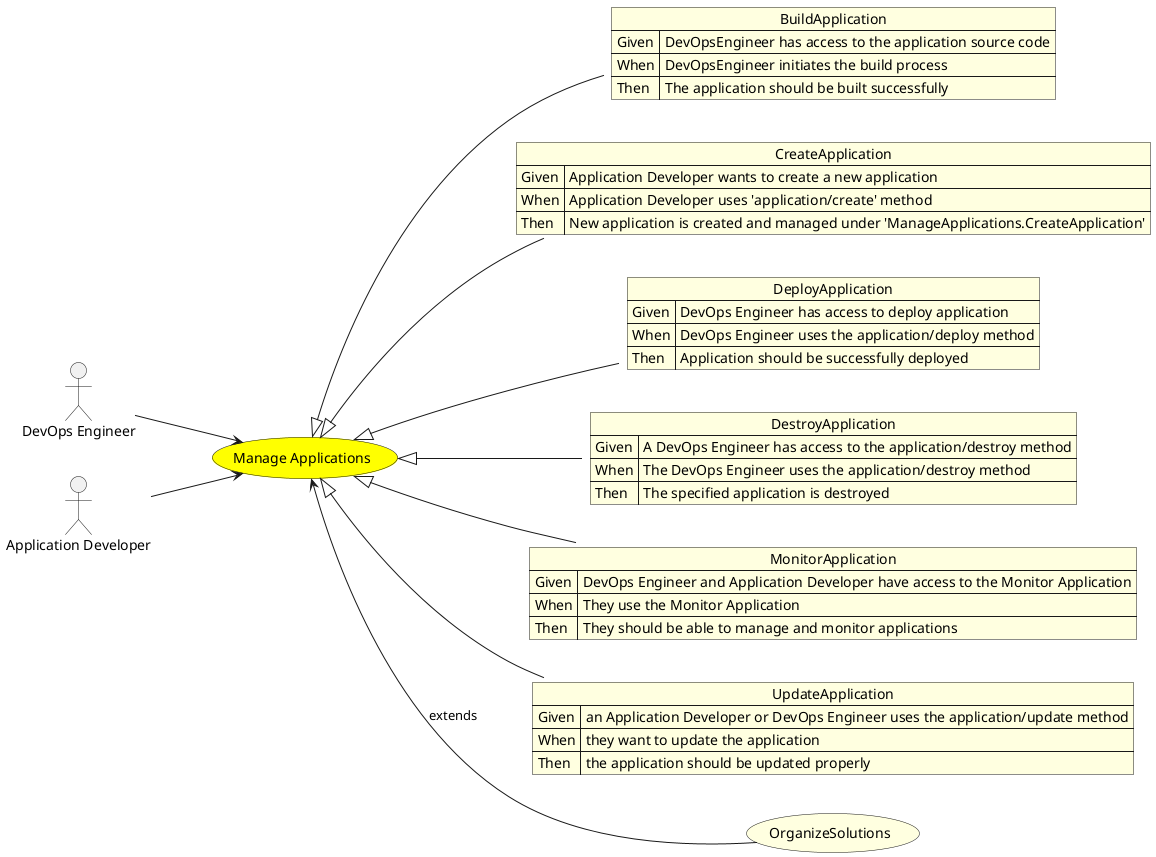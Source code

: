 @startuml


left to right direction

usecase "Manage Applications" as ManageApplications #yellow

Actor "DevOps Engineer" as DevOpsEngineer

DevOpsEngineer --> ManageApplications

Actor "Application Developer" as ApplicationDeveloper

ApplicationDeveloper --> ManageApplications



json BuildApplication #lightyellow {
    "Given": "DevOpsEngineer has access to the application source code",
    "When": "DevOpsEngineer initiates the build process",
    "Then": "The application should be built successfully"
}

ManageApplications <|-- BuildApplication

json CreateApplication #lightyellow {
    "Given": "Application Developer wants to create a new application",
    "When": "Application Developer uses &#39;application/create&#39; method",
    "Then": "New application is created and managed under &#39;ManageApplications.CreateApplication&#39;"
}

ManageApplications <|-- CreateApplication

json DeployApplication #lightyellow {
    "Given": "DevOps Engineer has access to deploy application",
    "When": "DevOps Engineer uses the application/deploy method",
    "Then": "Application should be successfully deployed"
}

ManageApplications <|-- DeployApplication

json DestroyApplication #lightyellow {
    "Given": "A DevOps Engineer has access to the application/destroy method",
    "When": "The DevOps Engineer uses the application/destroy method",
    "Then": "The specified application is destroyed"
}

ManageApplications <|-- DestroyApplication

json MonitorApplication #lightyellow {
    "Given": "DevOps Engineer and Application Developer have access to the Monitor Application",
    "When": "They use the Monitor Application",
    "Then": "They should be able to manage and monitor applications"
}

ManageApplications <|-- MonitorApplication

json UpdateApplication #lightyellow {
    "Given": "an Application Developer or DevOps Engineer uses the application/update method",
    "When": "they want to update the application",
    "Then": "the application should be updated properly"
}

ManageApplications <|-- UpdateApplication



usecase "OrganizeSolutions" as OrganizeSolutions #lightyellow

ManageApplications <-- OrganizeSolutions : extends







@enduml
